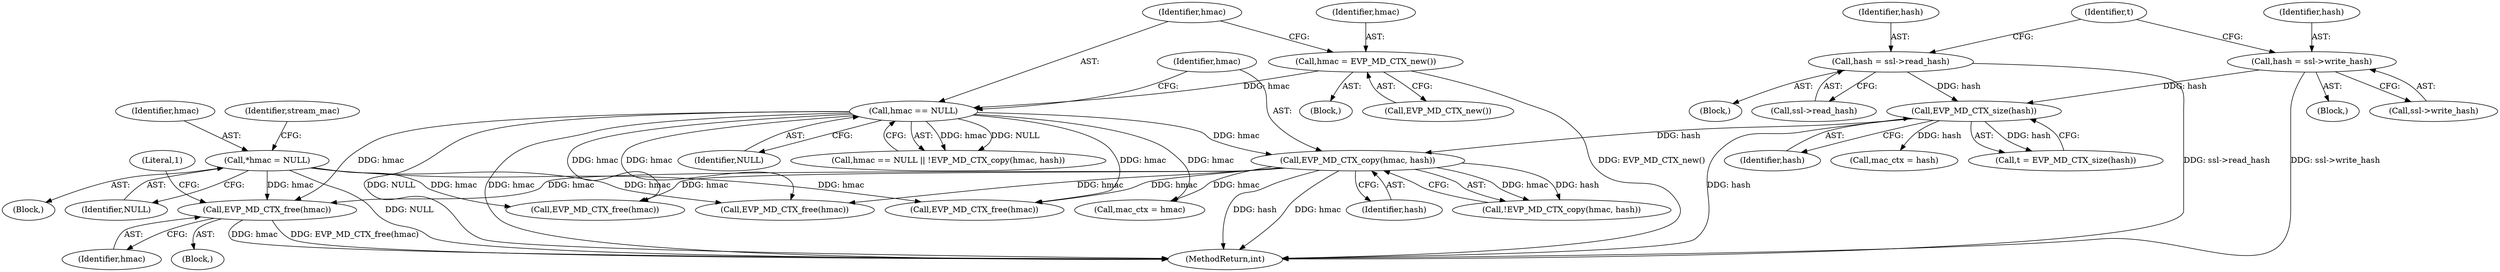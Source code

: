 digraph "0_openssl_4ad93618d26a3ea23d36ad5498ff4f59eff3a4d2_3@API" {
"1000401" [label="(Call,EVP_MD_CTX_free(hmac))"];
"1000114" [label="(Call,*hmac = NULL)"];
"1000188" [label="(Call,hmac == NULL)"];
"1000183" [label="(Call,hmac = EVP_MD_CTX_new())"];
"1000192" [label="(Call,EVP_MD_CTX_copy(hmac, hash))"];
"1000166" [label="(Call,EVP_MD_CTX_size(hash))"];
"1000159" [label="(Call,hash = ssl->read_hash)"];
"1000145" [label="(Call,hash = ssl->write_hash)"];
"1000108" [label="(Block,)"];
"1000116" [label="(Identifier,NULL)"];
"1000189" [label="(Identifier,hmac)"];
"1000184" [label="(Identifier,hmac)"];
"1000401" [label="(Call,EVP_MD_CTX_free(hmac))"];
"1000182" [label="(Block,)"];
"1000405" [label="(Literal,1)"];
"1000145" [label="(Call,hash = ssl->write_hash)"];
"1000151" [label="(Block,)"];
"1000114" [label="(Call,*hmac = NULL)"];
"1000167" [label="(Identifier,hash)"];
"1000402" [label="(Identifier,hmac)"];
"1000115" [label="(Identifier,hmac)"];
"1000194" [label="(Identifier,hash)"];
"1000166" [label="(Call,EVP_MD_CTX_size(hash))"];
"1000506" [label="(MethodReturn,int)"];
"1000178" [label="(Call,mac_ctx = hash)"];
"1000193" [label="(Identifier,hmac)"];
"1000191" [label="(Call,!EVP_MD_CTX_copy(hmac, hash))"];
"1000190" [label="(Identifier,NULL)"];
"1000147" [label="(Call,ssl->write_hash)"];
"1000137" [label="(Block,)"];
"1000187" [label="(Call,hmac == NULL || !EVP_MD_CTX_copy(hmac, hash))"];
"1000406" [label="(Call,EVP_MD_CTX_free(hmac))"];
"1000370" [label="(Call,EVP_MD_CTX_free(hmac))"];
"1000159" [label="(Call,hash = ssl->read_hash)"];
"1000165" [label="(Identifier,t)"];
"1000400" [label="(Block,)"];
"1000335" [label="(Call,EVP_MD_CTX_free(hmac))"];
"1000198" [label="(Call,mac_ctx = hmac)"];
"1000192" [label="(Call,EVP_MD_CTX_copy(hmac, hash))"];
"1000183" [label="(Call,hmac = EVP_MD_CTX_new())"];
"1000161" [label="(Call,ssl->read_hash)"];
"1000185" [label="(Call,EVP_MD_CTX_new())"];
"1000164" [label="(Call,t = EVP_MD_CTX_size(hash))"];
"1000160" [label="(Identifier,hash)"];
"1000146" [label="(Identifier,hash)"];
"1000121" [label="(Identifier,stream_mac)"];
"1000188" [label="(Call,hmac == NULL)"];
"1000401" -> "1000400"  [label="AST: "];
"1000401" -> "1000402"  [label="CFG: "];
"1000402" -> "1000401"  [label="AST: "];
"1000405" -> "1000401"  [label="CFG: "];
"1000401" -> "1000506"  [label="DDG: EVP_MD_CTX_free(hmac)"];
"1000401" -> "1000506"  [label="DDG: hmac"];
"1000114" -> "1000401"  [label="DDG: hmac"];
"1000188" -> "1000401"  [label="DDG: hmac"];
"1000192" -> "1000401"  [label="DDG: hmac"];
"1000114" -> "1000108"  [label="AST: "];
"1000114" -> "1000116"  [label="CFG: "];
"1000115" -> "1000114"  [label="AST: "];
"1000116" -> "1000114"  [label="AST: "];
"1000121" -> "1000114"  [label="CFG: "];
"1000114" -> "1000506"  [label="DDG: NULL"];
"1000114" -> "1000335"  [label="DDG: hmac"];
"1000114" -> "1000370"  [label="DDG: hmac"];
"1000114" -> "1000406"  [label="DDG: hmac"];
"1000188" -> "1000187"  [label="AST: "];
"1000188" -> "1000190"  [label="CFG: "];
"1000189" -> "1000188"  [label="AST: "];
"1000190" -> "1000188"  [label="AST: "];
"1000193" -> "1000188"  [label="CFG: "];
"1000187" -> "1000188"  [label="CFG: "];
"1000188" -> "1000506"  [label="DDG: NULL"];
"1000188" -> "1000506"  [label="DDG: hmac"];
"1000188" -> "1000187"  [label="DDG: hmac"];
"1000188" -> "1000187"  [label="DDG: NULL"];
"1000183" -> "1000188"  [label="DDG: hmac"];
"1000188" -> "1000192"  [label="DDG: hmac"];
"1000188" -> "1000198"  [label="DDG: hmac"];
"1000188" -> "1000335"  [label="DDG: hmac"];
"1000188" -> "1000370"  [label="DDG: hmac"];
"1000188" -> "1000406"  [label="DDG: hmac"];
"1000183" -> "1000182"  [label="AST: "];
"1000183" -> "1000185"  [label="CFG: "];
"1000184" -> "1000183"  [label="AST: "];
"1000185" -> "1000183"  [label="AST: "];
"1000189" -> "1000183"  [label="CFG: "];
"1000183" -> "1000506"  [label="DDG: EVP_MD_CTX_new()"];
"1000192" -> "1000191"  [label="AST: "];
"1000192" -> "1000194"  [label="CFG: "];
"1000193" -> "1000192"  [label="AST: "];
"1000194" -> "1000192"  [label="AST: "];
"1000191" -> "1000192"  [label="CFG: "];
"1000192" -> "1000506"  [label="DDG: hash"];
"1000192" -> "1000506"  [label="DDG: hmac"];
"1000192" -> "1000191"  [label="DDG: hmac"];
"1000192" -> "1000191"  [label="DDG: hash"];
"1000166" -> "1000192"  [label="DDG: hash"];
"1000192" -> "1000198"  [label="DDG: hmac"];
"1000192" -> "1000335"  [label="DDG: hmac"];
"1000192" -> "1000370"  [label="DDG: hmac"];
"1000192" -> "1000406"  [label="DDG: hmac"];
"1000166" -> "1000164"  [label="AST: "];
"1000166" -> "1000167"  [label="CFG: "];
"1000167" -> "1000166"  [label="AST: "];
"1000164" -> "1000166"  [label="CFG: "];
"1000166" -> "1000506"  [label="DDG: hash"];
"1000166" -> "1000164"  [label="DDG: hash"];
"1000159" -> "1000166"  [label="DDG: hash"];
"1000145" -> "1000166"  [label="DDG: hash"];
"1000166" -> "1000178"  [label="DDG: hash"];
"1000159" -> "1000151"  [label="AST: "];
"1000159" -> "1000161"  [label="CFG: "];
"1000160" -> "1000159"  [label="AST: "];
"1000161" -> "1000159"  [label="AST: "];
"1000165" -> "1000159"  [label="CFG: "];
"1000159" -> "1000506"  [label="DDG: ssl->read_hash"];
"1000145" -> "1000137"  [label="AST: "];
"1000145" -> "1000147"  [label="CFG: "];
"1000146" -> "1000145"  [label="AST: "];
"1000147" -> "1000145"  [label="AST: "];
"1000165" -> "1000145"  [label="CFG: "];
"1000145" -> "1000506"  [label="DDG: ssl->write_hash"];
}
